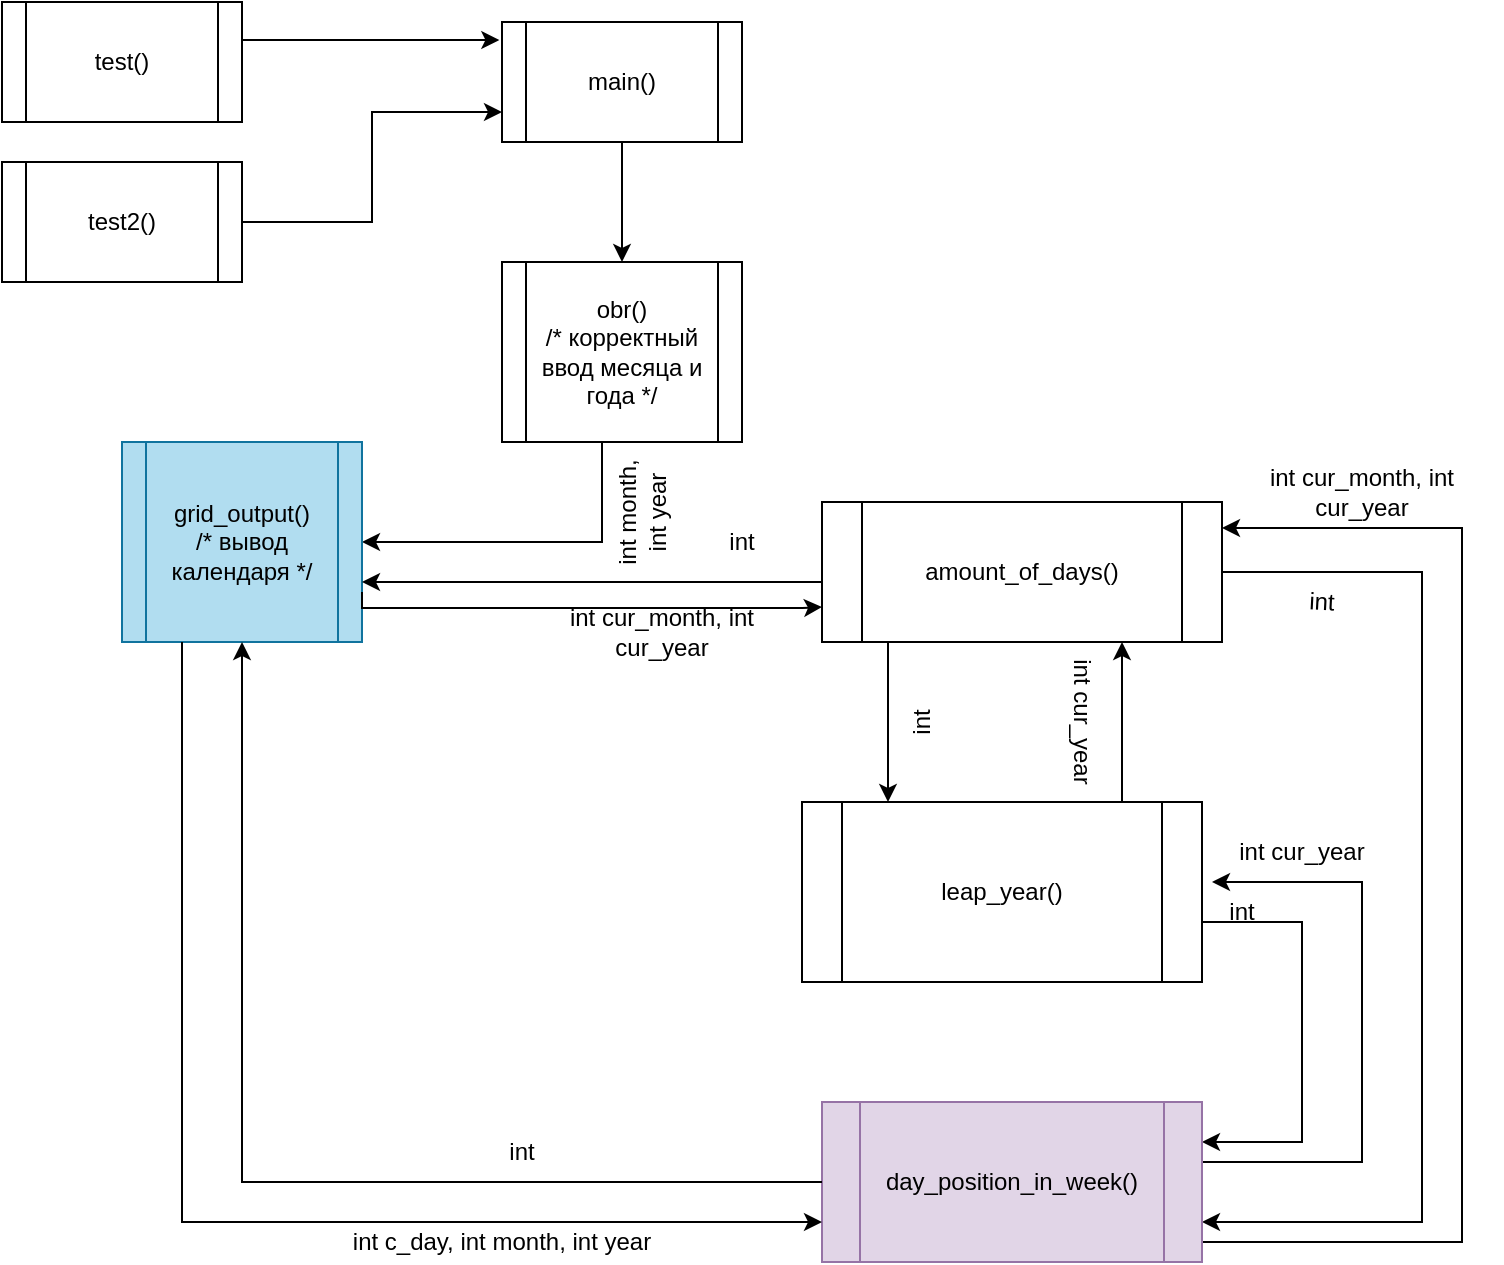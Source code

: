 <mxfile version="20.5.1" type="github">
  <diagram id="XAxntFZM6T8HPxiPiH6y" name="Страница 1">
    <mxGraphModel dx="1662" dy="794" grid="1" gridSize="10" guides="1" tooltips="1" connect="1" arrows="1" fold="1" page="1" pageScale="1" pageWidth="827" pageHeight="1169" math="0" shadow="0">
      <root>
        <mxCell id="0" />
        <mxCell id="1" parent="0" />
        <mxCell id="mehWwJax71jicgtBtX2A-14" value="" style="edgeStyle=orthogonalEdgeStyle;rounded=0;orthogonalLoop=1;jettySize=auto;html=1;" parent="1" source="mehWwJax71jicgtBtX2A-1" target="mehWwJax71jicgtBtX2A-8" edge="1">
          <mxGeometry relative="1" as="geometry" />
        </mxCell>
        <mxCell id="mehWwJax71jicgtBtX2A-1" value="main()&lt;br&gt;" style="shape=process;whiteSpace=wrap;html=1;backgroundOutline=1;" parent="1" vertex="1">
          <mxGeometry x="360" y="170" width="120" height="60" as="geometry" />
        </mxCell>
        <mxCell id="mehWwJax71jicgtBtX2A-5" value="" style="edgeStyle=orthogonalEdgeStyle;rounded=0;orthogonalLoop=1;jettySize=auto;html=1;entryX=-0.011;entryY=0.15;entryDx=0;entryDy=0;entryPerimeter=0;" parent="1" source="mehWwJax71jicgtBtX2A-2" target="mehWwJax71jicgtBtX2A-1" edge="1">
          <mxGeometry relative="1" as="geometry">
            <mxPoint x="320" y="160" as="targetPoint" />
            <Array as="points">
              <mxPoint x="260" y="179" />
              <mxPoint x="260" y="179" />
            </Array>
          </mxGeometry>
        </mxCell>
        <mxCell id="mehWwJax71jicgtBtX2A-2" value="test()" style="shape=process;whiteSpace=wrap;html=1;backgroundOutline=1;" parent="1" vertex="1">
          <mxGeometry x="110" y="160" width="120" height="60" as="geometry" />
        </mxCell>
        <mxCell id="mehWwJax71jicgtBtX2A-7" value="" style="edgeStyle=orthogonalEdgeStyle;rounded=0;orthogonalLoop=1;jettySize=auto;html=1;entryX=0;entryY=0.75;entryDx=0;entryDy=0;" parent="1" source="mehWwJax71jicgtBtX2A-3" target="mehWwJax71jicgtBtX2A-1" edge="1">
          <mxGeometry relative="1" as="geometry">
            <mxPoint x="330" y="270" as="targetPoint" />
            <Array as="points">
              <mxPoint x="295" y="270" />
              <mxPoint x="295" y="215" />
            </Array>
          </mxGeometry>
        </mxCell>
        <mxCell id="mehWwJax71jicgtBtX2A-3" value="test2()" style="shape=process;whiteSpace=wrap;html=1;backgroundOutline=1;" parent="1" vertex="1">
          <mxGeometry x="110" y="240" width="120" height="60" as="geometry" />
        </mxCell>
        <mxCell id="mehWwJax71jicgtBtX2A-11" value="" style="edgeStyle=orthogonalEdgeStyle;rounded=0;orthogonalLoop=1;jettySize=auto;html=1;" parent="1" source="mehWwJax71jicgtBtX2A-8" target="mehWwJax71jicgtBtX2A-10" edge="1">
          <mxGeometry relative="1" as="geometry">
            <Array as="points">
              <mxPoint x="410" y="410" />
              <mxPoint x="410" y="410" />
            </Array>
          </mxGeometry>
        </mxCell>
        <mxCell id="mehWwJax71jicgtBtX2A-8" value="obr()&lt;br&gt;/* корректный ввод месяца и года */" style="shape=process;whiteSpace=wrap;html=1;backgroundOutline=1;" parent="1" vertex="1">
          <mxGeometry x="360" y="290" width="120" height="90" as="geometry" />
        </mxCell>
        <mxCell id="mehWwJax71jicgtBtX2A-10" value="grid_output()&lt;br&gt;/* вывод календаря */" style="shape=process;whiteSpace=wrap;html=1;backgroundOutline=1;fillColor=#b1ddf0;strokeColor=#10739e;" parent="1" vertex="1">
          <mxGeometry x="170" y="380" width="120" height="100" as="geometry" />
        </mxCell>
        <mxCell id="mehWwJax71jicgtBtX2A-15" value="int month, int&amp;nbsp;year" style="text;html=1;strokeColor=none;fillColor=none;align=center;verticalAlign=middle;whiteSpace=wrap;rounded=0;rotation=-90;" parent="1" vertex="1">
          <mxGeometry x="400" y="400" width="60" height="30" as="geometry" />
        </mxCell>
        <mxCell id="mehWwJax71jicgtBtX2A-43" value="" style="edgeStyle=orthogonalEdgeStyle;rounded=0;orthogonalLoop=1;jettySize=auto;html=1;strokeColor=#000000;fillColor=#99FF33;exitX=0.01;exitY=0.657;exitDx=0;exitDy=0;exitPerimeter=0;" parent="1" source="mehWwJax71jicgtBtX2A-47" edge="1">
          <mxGeometry relative="1" as="geometry">
            <mxPoint x="290" y="450" as="targetPoint" />
            <Array as="points">
              <mxPoint x="522" y="450" />
            </Array>
          </mxGeometry>
        </mxCell>
        <mxCell id="mehWwJax71jicgtBtX2A-52" value="" style="edgeStyle=orthogonalEdgeStyle;rounded=0;orthogonalLoop=1;jettySize=auto;html=1;strokeColor=#000000;fillColor=#99FF33;entryX=0.75;entryY=1;entryDx=0;entryDy=0;" parent="1" source="mehWwJax71jicgtBtX2A-39" target="mehWwJax71jicgtBtX2A-47" edge="1">
          <mxGeometry relative="1" as="geometry">
            <mxPoint x="620" y="505" as="targetPoint" />
            <Array as="points">
              <mxPoint x="670" y="580" />
              <mxPoint x="670" y="580" />
            </Array>
          </mxGeometry>
        </mxCell>
        <mxCell id="9WWBTf0zV1bnqo44jKEI-7" value="" style="edgeStyle=orthogonalEdgeStyle;rounded=0;orthogonalLoop=1;jettySize=auto;html=1;strokeColor=#000000;" edge="1" parent="1" source="mehWwJax71jicgtBtX2A-39" target="mehWwJax71jicgtBtX2A-56">
          <mxGeometry relative="1" as="geometry">
            <Array as="points">
              <mxPoint x="760" y="620" />
              <mxPoint x="760" y="730" />
            </Array>
          </mxGeometry>
        </mxCell>
        <mxCell id="mehWwJax71jicgtBtX2A-39" value="leap_year()" style="shape=process;whiteSpace=wrap;html=1;backgroundOutline=1;strokeColor=#000000;" parent="1" vertex="1">
          <mxGeometry x="510" y="560" width="200" height="90" as="geometry" />
        </mxCell>
        <mxCell id="mehWwJax71jicgtBtX2A-44" value="" style="edgeStyle=orthogonalEdgeStyle;rounded=0;orthogonalLoop=1;jettySize=auto;html=1;strokeColor=#000000;fillColor=#99FF33;entryX=0;entryY=0.75;entryDx=0;entryDy=0;exitX=1;exitY=0.75;exitDx=0;exitDy=0;" parent="1" source="mehWwJax71jicgtBtX2A-10" target="mehWwJax71jicgtBtX2A-47" edge="1">
          <mxGeometry relative="1" as="geometry">
            <Array as="points">
              <mxPoint x="290" y="463" />
              <mxPoint x="510" y="463" />
            </Array>
            <mxPoint x="300" y="460" as="sourcePoint" />
          </mxGeometry>
        </mxCell>
        <mxCell id="mehWwJax71jicgtBtX2A-45" value="int cur_month, int cur_year" style="text;html=1;strokeColor=none;fillColor=none;align=center;verticalAlign=middle;whiteSpace=wrap;rounded=0;" parent="1" vertex="1">
          <mxGeometry x="370" y="470" width="140" height="10" as="geometry" />
        </mxCell>
        <mxCell id="mehWwJax71jicgtBtX2A-46" value="int" style="text;html=1;strokeColor=none;fillColor=none;align=center;verticalAlign=middle;whiteSpace=wrap;rounded=0;" parent="1" vertex="1">
          <mxGeometry x="450" y="415" width="60" height="30" as="geometry" />
        </mxCell>
        <mxCell id="mehWwJax71jicgtBtX2A-49" value="" style="edgeStyle=orthogonalEdgeStyle;rounded=0;orthogonalLoop=1;jettySize=auto;html=1;strokeColor=#000000;fillColor=#99FF33;entryX=0.215;entryY=0;entryDx=0;entryDy=0;entryPerimeter=0;" parent="1" source="mehWwJax71jicgtBtX2A-47" target="mehWwJax71jicgtBtX2A-39" edge="1">
          <mxGeometry relative="1" as="geometry">
            <mxPoint x="620" y="565" as="targetPoint" />
            <Array as="points">
              <mxPoint x="553" y="520" />
              <mxPoint x="553" y="520" />
            </Array>
          </mxGeometry>
        </mxCell>
        <mxCell id="9WWBTf0zV1bnqo44jKEI-10" value="" style="edgeStyle=orthogonalEdgeStyle;rounded=0;orthogonalLoop=1;jettySize=auto;html=1;strokeColor=#000000;entryX=1;entryY=0.75;entryDx=0;entryDy=0;" edge="1" parent="1" source="mehWwJax71jicgtBtX2A-47" target="mehWwJax71jicgtBtX2A-56">
          <mxGeometry relative="1" as="geometry">
            <Array as="points">
              <mxPoint x="820" y="445" />
              <mxPoint x="820" y="770" />
            </Array>
          </mxGeometry>
        </mxCell>
        <mxCell id="mehWwJax71jicgtBtX2A-47" value="amount_of_days()" style="shape=process;whiteSpace=wrap;html=1;backgroundOutline=1;strokeColor=#000000;" parent="1" vertex="1">
          <mxGeometry x="520" y="410" width="200" height="70" as="geometry" />
        </mxCell>
        <mxCell id="mehWwJax71jicgtBtX2A-53" value="int cur_year" style="text;html=1;strokeColor=none;fillColor=none;align=center;verticalAlign=middle;whiteSpace=wrap;rounded=0;rotation=90;" parent="1" vertex="1">
          <mxGeometry x="600" y="510" width="100" height="20" as="geometry" />
        </mxCell>
        <mxCell id="mehWwJax71jicgtBtX2A-54" value="int" style="text;html=1;strokeColor=none;fillColor=none;align=center;verticalAlign=middle;whiteSpace=wrap;rounded=0;rotation=-90;" parent="1" vertex="1">
          <mxGeometry x="540" y="505" width="60" height="30" as="geometry" />
        </mxCell>
        <mxCell id="9WWBTf0zV1bnqo44jKEI-6" value="" style="edgeStyle=orthogonalEdgeStyle;rounded=0;orthogonalLoop=1;jettySize=auto;html=1;strokeColor=#000000;entryX=0.25;entryY=0;entryDx=0;entryDy=0;" edge="1" parent="1" source="mehWwJax71jicgtBtX2A-56" target="WZpPwPvyVS9dIQ1-ObzD-7">
          <mxGeometry relative="1" as="geometry">
            <mxPoint x="845" y="750" as="targetPoint" />
            <Array as="points">
              <mxPoint x="790" y="740" />
              <mxPoint x="790" y="600" />
            </Array>
          </mxGeometry>
        </mxCell>
        <mxCell id="9WWBTf0zV1bnqo44jKEI-9" value="" style="edgeStyle=orthogonalEdgeStyle;rounded=0;orthogonalLoop=1;jettySize=auto;html=1;strokeColor=#000000;" edge="1" parent="1" source="mehWwJax71jicgtBtX2A-56" target="mehWwJax71jicgtBtX2A-47">
          <mxGeometry relative="1" as="geometry">
            <mxPoint x="845" y="750" as="targetPoint" />
            <Array as="points">
              <mxPoint x="840" y="780" />
              <mxPoint x="840" y="423" />
            </Array>
          </mxGeometry>
        </mxCell>
        <mxCell id="mehWwJax71jicgtBtX2A-56" value="day_position_in_week()" style="shape=process;whiteSpace=wrap;html=1;backgroundOutline=1;strokeColor=#9673a6;fillColor=#e1d5e7;" parent="1" vertex="1">
          <mxGeometry x="520" y="710" width="190" height="80" as="geometry" />
        </mxCell>
        <mxCell id="mehWwJax71jicgtBtX2A-60" value="int" style="text;html=1;strokeColor=none;fillColor=none;align=center;verticalAlign=middle;whiteSpace=wrap;rounded=0;rotation=0;" parent="1" vertex="1">
          <mxGeometry x="340" y="720" width="60" height="30" as="geometry" />
        </mxCell>
        <mxCell id="mehWwJax71jicgtBtX2A-61" value="int c_day, int month, int year" style="text;html=1;strokeColor=none;fillColor=none;align=center;verticalAlign=middle;whiteSpace=wrap;rounded=0;rotation=0;" parent="1" vertex="1">
          <mxGeometry x="280" y="770" width="160" height="20" as="geometry" />
        </mxCell>
        <mxCell id="mehWwJax71jicgtBtX2A-64" value="" style="endArrow=classic;html=1;rounded=0;strokeColor=#000000;fillColor=#99FF33;entryX=0;entryY=0.75;entryDx=0;entryDy=0;exitX=0.25;exitY=1;exitDx=0;exitDy=0;" parent="1" source="mehWwJax71jicgtBtX2A-10" target="mehWwJax71jicgtBtX2A-56" edge="1">
          <mxGeometry width="50" height="50" relative="1" as="geometry">
            <mxPoint x="200" y="710" as="sourcePoint" />
            <mxPoint x="360" y="680" as="targetPoint" />
            <Array as="points">
              <mxPoint x="200" y="770" />
            </Array>
          </mxGeometry>
        </mxCell>
        <mxCell id="mehWwJax71jicgtBtX2A-67" value="" style="endArrow=classic;html=1;rounded=0;strokeColor=#000000;fillColor=#99FF33;exitX=0;exitY=0.5;exitDx=0;exitDy=0;" parent="1" source="mehWwJax71jicgtBtX2A-56" target="mehWwJax71jicgtBtX2A-10" edge="1">
          <mxGeometry width="50" height="50" relative="1" as="geometry">
            <mxPoint x="310" y="730" as="sourcePoint" />
            <mxPoint x="222.069" y="777.586" as="targetPoint" />
            <Array as="points">
              <mxPoint x="370" y="750" />
              <mxPoint x="230" y="750" />
              <mxPoint x="230" y="630" />
            </Array>
          </mxGeometry>
        </mxCell>
        <mxCell id="WZpPwPvyVS9dIQ1-ObzD-3" value="int" style="text;html=1;strokeColor=none;fillColor=none;align=center;verticalAlign=middle;whiteSpace=wrap;rounded=0;rotation=3;" parent="1" vertex="1">
          <mxGeometry x="740" y="445" width="60" height="30" as="geometry" />
        </mxCell>
        <mxCell id="WZpPwPvyVS9dIQ1-ObzD-4" value="int cur_year" style="text;html=1;strokeColor=none;fillColor=none;align=center;verticalAlign=middle;whiteSpace=wrap;rounded=0;rotation=0;" parent="1" vertex="1">
          <mxGeometry x="710" y="575" width="100" height="20" as="geometry" />
        </mxCell>
        <mxCell id="WZpPwPvyVS9dIQ1-ObzD-7" value="int" style="text;html=1;strokeColor=none;fillColor=none;align=center;verticalAlign=middle;whiteSpace=wrap;rounded=0;" parent="1" vertex="1">
          <mxGeometry x="700" y="600" width="60" height="30" as="geometry" />
        </mxCell>
        <mxCell id="WZpPwPvyVS9dIQ1-ObzD-8" value="int cur_month, int cur_year" style="text;html=1;strokeColor=none;fillColor=none;align=center;verticalAlign=middle;whiteSpace=wrap;rounded=0;" parent="1" vertex="1">
          <mxGeometry x="720" y="400" width="140" height="10" as="geometry" />
        </mxCell>
      </root>
    </mxGraphModel>
  </diagram>
</mxfile>
